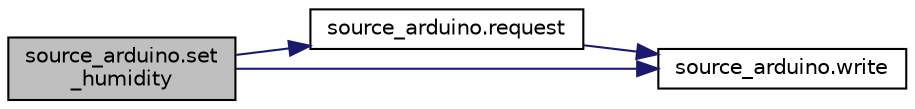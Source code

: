 digraph "source_arduino.set_humidity"
{
 // LATEX_PDF_SIZE
  edge [fontname="Helvetica",fontsize="10",labelfontname="Helvetica",labelfontsize="10"];
  node [fontname="Helvetica",fontsize="10",shape=record];
  rankdir="LR";
  Node1 [label="source_arduino.set\l_humidity",height=0.2,width=0.4,color="black", fillcolor="grey75", style="filled", fontcolor="black",tooltip="Sets the Arduino to Humidity control mode as well as the parameters necessary."];
  Node1 -> Node2 [color="midnightblue",fontsize="10",style="solid",fontname="Helvetica"];
  Node2 [label="source_arduino.request",height=0.2,width=0.4,color="black", fillcolor="white", style="filled",URL="$namespacesource__arduino.html#ac92c159ebe91839c5c4da6959d1994eb",tooltip="Writes to serial buffer expecting a response."];
  Node2 -> Node3 [color="midnightblue",fontsize="10",style="solid",fontname="Helvetica"];
  Node3 [label="source_arduino.write",height=0.2,width=0.4,color="black", fillcolor="white", style="filled",URL="$namespacesource__arduino.html#aa333b088dd196de99129630125bc7795",tooltip="Writes to serial buffer."];
  Node1 -> Node3 [color="midnightblue",fontsize="10",style="solid",fontname="Helvetica"];
}
